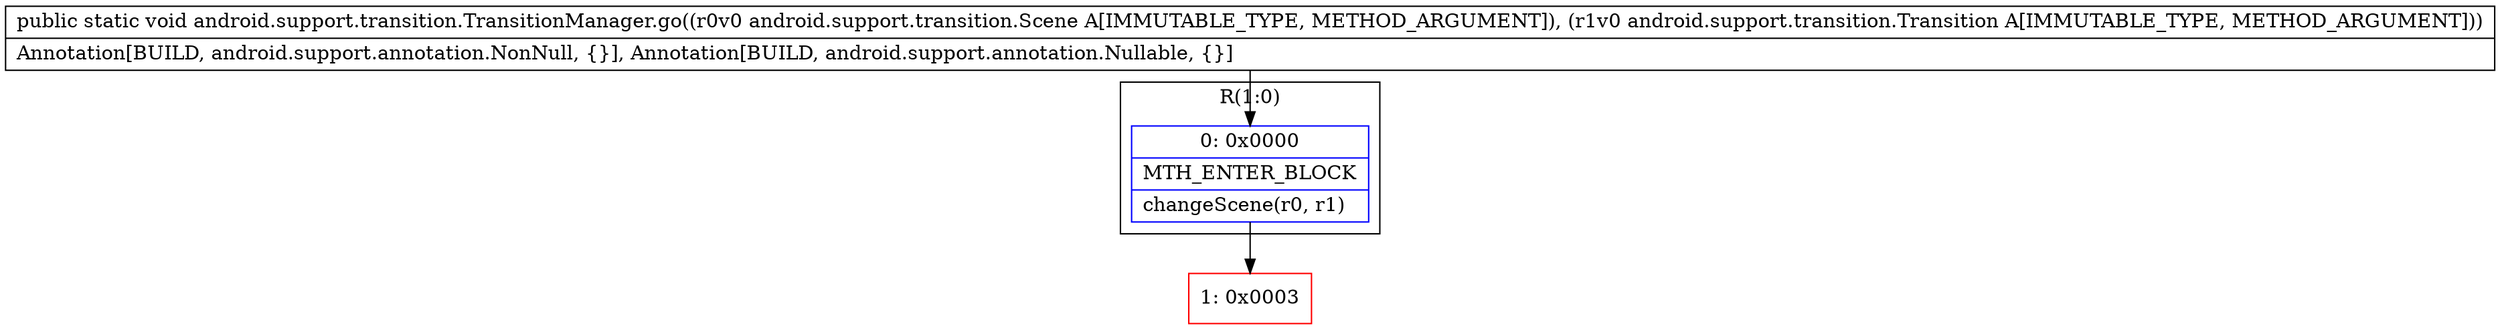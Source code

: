 digraph "CFG forandroid.support.transition.TransitionManager.go(Landroid\/support\/transition\/Scene;Landroid\/support\/transition\/Transition;)V" {
subgraph cluster_Region_177442173 {
label = "R(1:0)";
node [shape=record,color=blue];
Node_0 [shape=record,label="{0\:\ 0x0000|MTH_ENTER_BLOCK\l|changeScene(r0, r1)\l}"];
}
Node_1 [shape=record,color=red,label="{1\:\ 0x0003}"];
MethodNode[shape=record,label="{public static void android.support.transition.TransitionManager.go((r0v0 android.support.transition.Scene A[IMMUTABLE_TYPE, METHOD_ARGUMENT]), (r1v0 android.support.transition.Transition A[IMMUTABLE_TYPE, METHOD_ARGUMENT]))  | Annotation[BUILD, android.support.annotation.NonNull, \{\}], Annotation[BUILD, android.support.annotation.Nullable, \{\}]\l}"];
MethodNode -> Node_0;
Node_0 -> Node_1;
}

